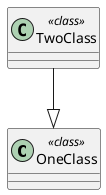 @startuml
	class OneClass << class >> {
	}
	class TwoClass << class >> {
	}
TwoClass --|> OneClass
@enduml
